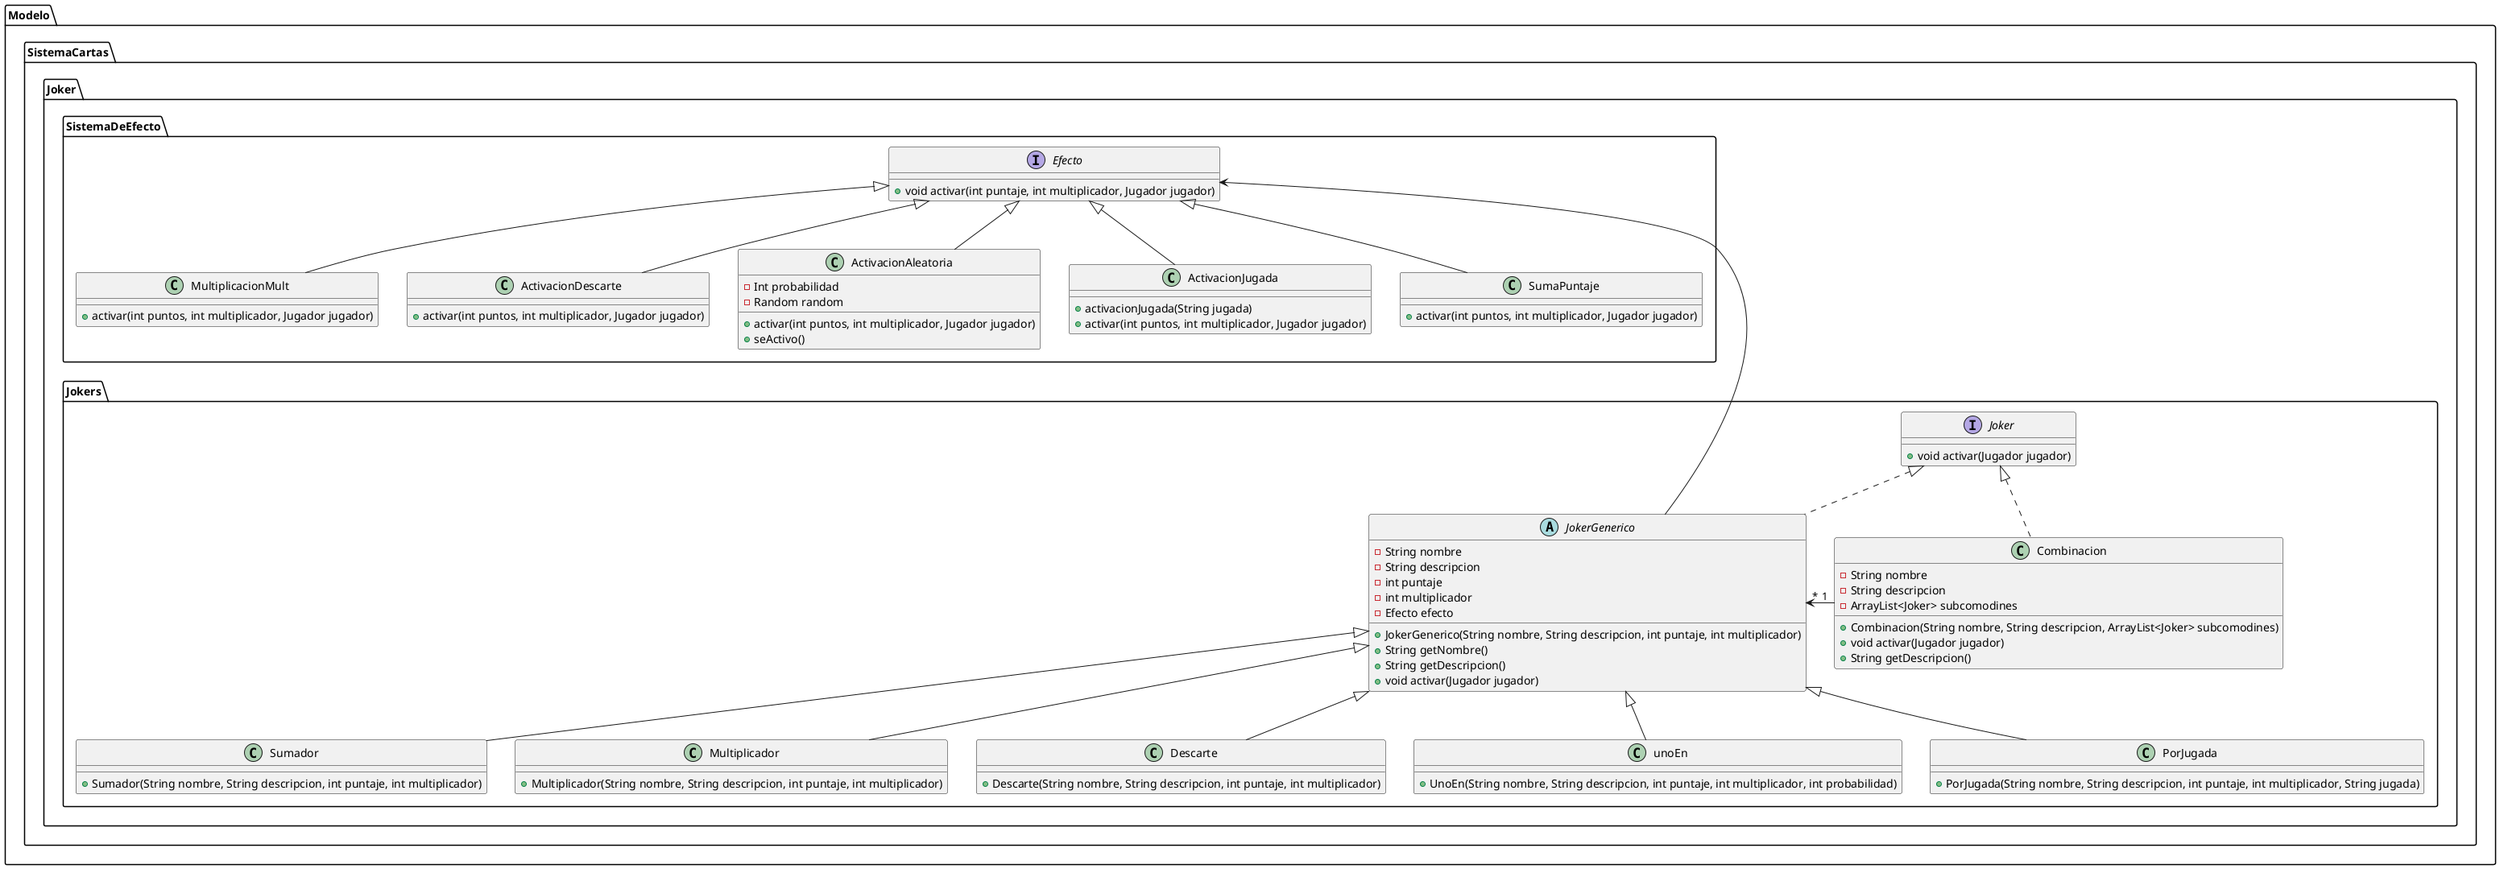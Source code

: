 @@startuml
 package Modelo.SistemaCartas.Joker.Jokers {

     interface Joker {
         +void activar(Jugador jugador)
     }

     abstract class JokerGenerico implements Joker {
         -String nombre
         -String descripcion
         -int puntaje
         -int multiplicador
         -Efecto efecto

         +JokerGenerico(String nombre, String descripcion, int puntaje, int multiplicador)
         +String getNombre()
         +String getDescripcion()
         +void activar(Jugador jugador)
     }

     class Sumador extends JokerGenerico {
         +Sumador(String nombre, String descripcion, int puntaje, int multiplicador)
     }

     class Multiplicador extends JokerGenerico {
         +Multiplicador(String nombre, String descripcion, int puntaje, int multiplicador)
     }

     class Descarte extends JokerGenerico {
         +Descarte(String nombre, String descripcion, int puntaje, int multiplicador)
     }

     class unoEn extends JokerGenerico{
        +UnoEn(String nombre, String descripcion, int puntaje, int multiplicador, int probabilidad)
     }

     class PorJugada extends JokerGenerico{
        +PorJugada(String nombre, String descripcion, int puntaje, int multiplicador, String jugada)
     }

     class Combinacion implements Joker {
         -String nombre
         -String descripcion
         -ArrayList<Joker> subcomodines

         +Combinacion(String nombre, String descripcion, ArrayList<Joker> subcomodines)
         +void activar(Jugador jugador)
         +String getDescripcion()
     }
 }

 package Modelo.SistemaCartas.Joker.SistemaDeEfecto {
     interface Efecto{
         +void activar(int puntaje, int multiplicador, Jugador jugador)
     }
     class SumaPuntaje extends Efecto {
     +activar(int puntos, int multiplicador, Jugador jugador)
     }
     class MultiplicacionMult extends Efecto {
     +activar(int puntos, int multiplicador, Jugador jugador)
     }
     class ActivacionDescarte extends Efecto {
     +activar(int puntos, int multiplicador, Jugador jugador)
     }
     class ActivacionAleatoria extends Efecto{
     -Int probabilidad
     -Random random
     +activar(int puntos, int multiplicador, Jugador jugador)
     +seActivo()
     }
     class ActivacionJugada extends Efecto{
     +activacionJugada(String jugada)
     +activar(int puntos, int multiplicador, Jugador jugador)
     }

}


Efecto<----JokerGenerico
Combinacion "1" -> "*" JokerGenerico


 @enduml
